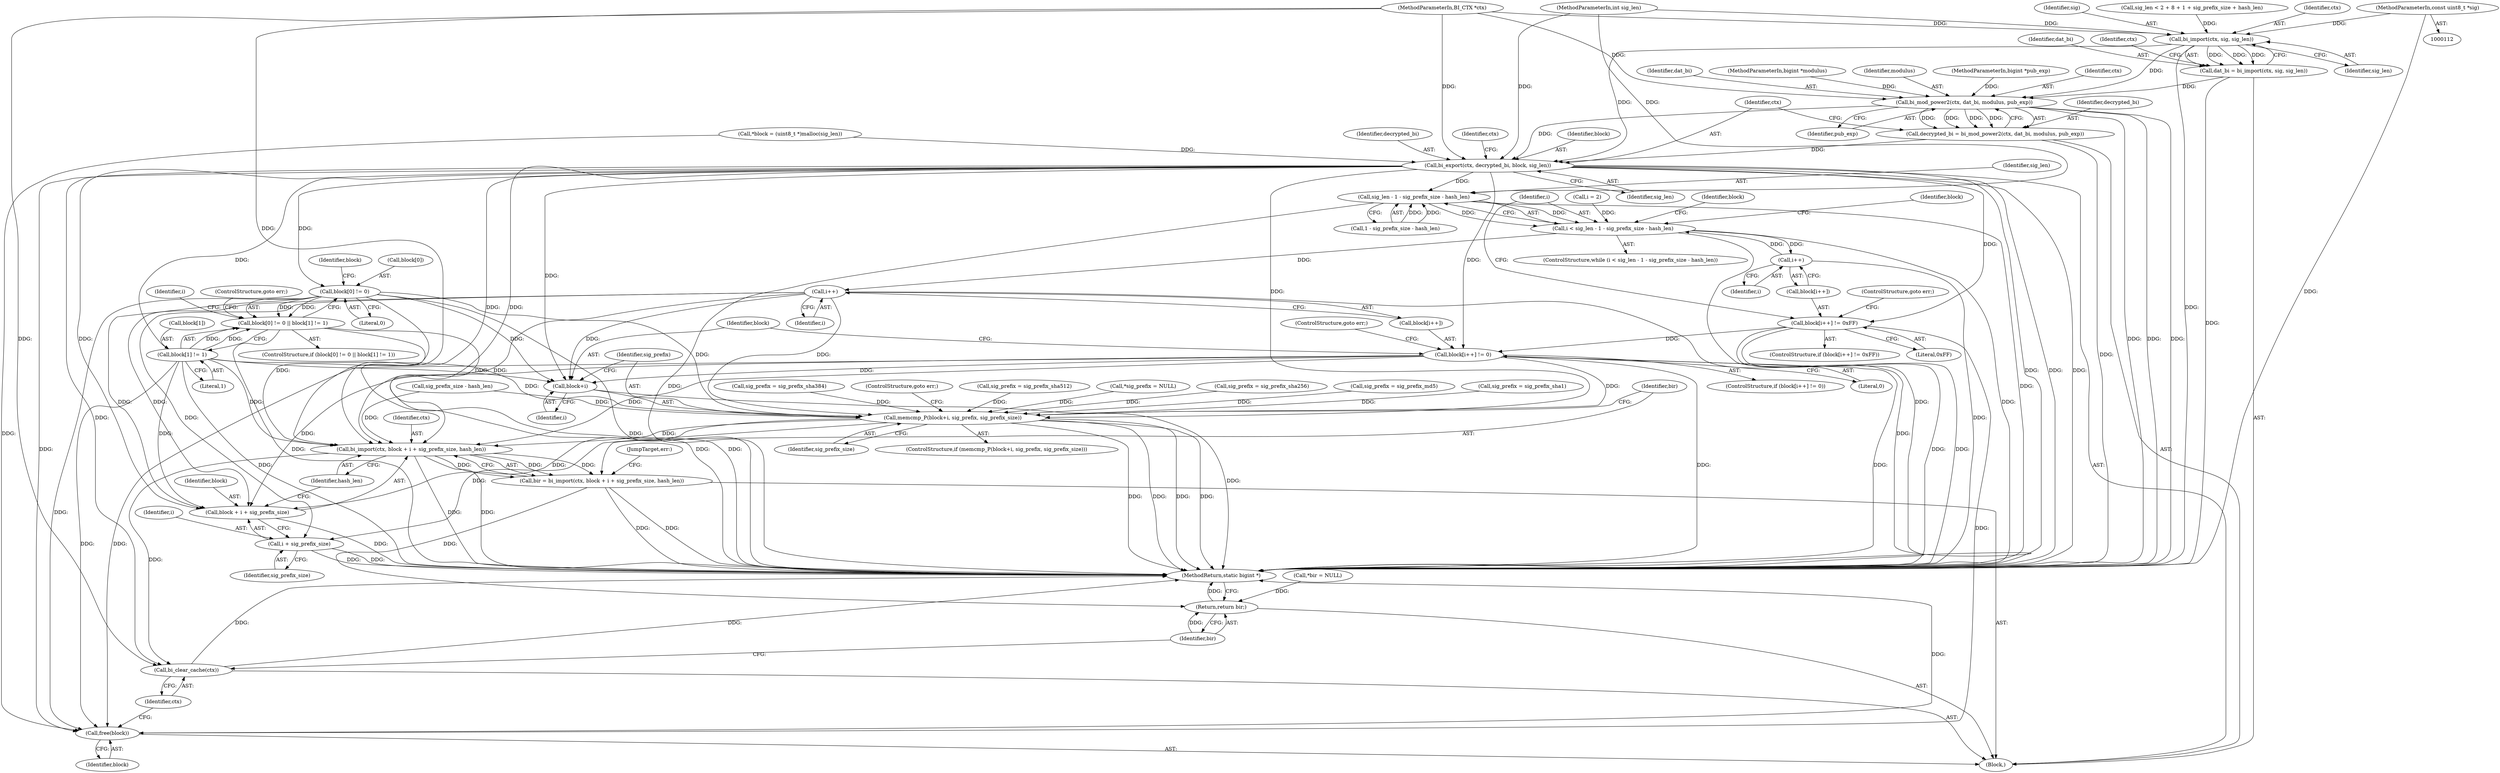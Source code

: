 digraph "0_axtls-8266_5efe2947ab45e81d84b5f707c51d1c64be52f36c_0@pointer" {
"1000114" [label="(MethodParameterIn,const uint8_t *sig)"];
"1000218" [label="(Call,bi_import(ctx, sig, sig_len))"];
"1000216" [label="(Call,dat_bi = bi_import(ctx, sig, sig_len))"];
"1000229" [label="(Call,bi_mod_power2(ctx, dat_bi, modulus, pub_exp))"];
"1000227" [label="(Call,decrypted_bi = bi_mod_power2(ctx, dat_bi, modulus, pub_exp))"];
"1000234" [label="(Call,bi_export(ctx, decrypted_bi, block, sig_len))"];
"1000246" [label="(Call,block[0] != 0)"];
"1000245" [label="(Call,block[0] != 0 || block[1] != 1)"];
"1000288" [label="(Call,memcmp_P(block+i, sig_prefix, sig_prefix_size))"];
"1000297" [label="(Call,bi_import(ctx, block + i + sig_prefix_size, hash_len))"];
"1000295" [label="(Call,bir = bi_import(ctx, block + i + sig_prefix_size, hash_len))"];
"1000310" [label="(Return,return bir;)"];
"1000308" [label="(Call,bi_clear_cache(ctx))"];
"1000299" [label="(Call,block + i + sig_prefix_size)"];
"1000301" [label="(Call,i + sig_prefix_size)"];
"1000289" [label="(Call,block+i)"];
"1000306" [label="(Call,free(block))"];
"1000251" [label="(Call,block[1] != 1)"];
"1000263" [label="(Call,sig_len - 1 - sig_prefix_size - hash_len)"];
"1000261" [label="(Call,i < sig_len - 1 - sig_prefix_size - hash_len)"];
"1000275" [label="(Call,i++)"];
"1000283" [label="(Call,i++)"];
"1000272" [label="(Call,block[i++] != 0xFF)"];
"1000280" [label="(Call,block[i++] != 0)"];
"1000204" [label="(Call,sig_len < 2 + 8 + 1 + sig_prefix_size + hash_len)"];
"1000296" [label="(Identifier,bir)"];
"1000257" [label="(Call,i = 2)"];
"1000217" [label="(Identifier,dat_bi)"];
"1000284" [label="(Identifier,i)"];
"1000297" [label="(Call,bi_import(ctx, block + i + sig_prefix_size, hash_len))"];
"1000255" [label="(Literal,1)"];
"1000304" [label="(Identifier,hash_len)"];
"1000150" [label="(Call,sig_prefix = sig_prefix_md5)"];
"1000228" [label="(Identifier,decrypted_bi)"];
"1000261" [label="(Call,i < sig_len - 1 - sig_prefix_size - hash_len)"];
"1000265" [label="(Call,1 - sig_prefix_size - hash_len)"];
"1000119" [label="(Block,)"];
"1000263" [label="(Call,sig_len - 1 - sig_prefix_size - hash_len)"];
"1000299" [label="(Call,block + i + sig_prefix_size)"];
"1000256" [label="(ControlStructure,goto err;)"];
"1000237" [label="(Identifier,block)"];
"1000278" [label="(ControlStructure,goto err;)"];
"1000285" [label="(Literal,0)"];
"1000227" [label="(Call,decrypted_bi = bi_mod_power2(ctx, dat_bi, modulus, pub_exp))"];
"1000238" [label="(Identifier,sig_len)"];
"1000311" [label="(Identifier,bir)"];
"1000159" [label="(Call,sig_prefix = sig_prefix_sha1)"];
"1000244" [label="(ControlStructure,if (block[0] != 0 || block[1] != 1))"];
"1000258" [label="(Identifier,i)"];
"1000251" [label="(Call,block[1] != 1)"];
"1000291" [label="(Identifier,i)"];
"1000219" [label="(Identifier,ctx)"];
"1000216" [label="(Call,dat_bi = bi_import(ctx, sig, sig_len))"];
"1000289" [label="(Call,block+i)"];
"1000177" [label="(Call,sig_prefix = sig_prefix_sha384)"];
"1000306" [label="(Call,free(block))"];
"1000293" [label="(Identifier,sig_prefix_size)"];
"1000224" [label="(Identifier,ctx)"];
"1000267" [label="(Call,sig_prefix_size - hash_len)"];
"1000277" [label="(Literal,0xFF)"];
"1000295" [label="(Call,bir = bi_import(ctx, block + i + sig_prefix_size, hash_len))"];
"1000124" [label="(Call,*bir = NULL)"];
"1000264" [label="(Identifier,sig_len)"];
"1000283" [label="(Call,i++)"];
"1000230" [label="(Identifier,ctx)"];
"1000290" [label="(Identifier,block)"];
"1000305" [label="(JumpTarget,err:)"];
"1000247" [label="(Call,block[0])"];
"1000246" [label="(Call,block[0] != 0)"];
"1000302" [label="(Identifier,i)"];
"1000253" [label="(Identifier,block)"];
"1000234" [label="(Call,bi_export(ctx, decrypted_bi, block, sig_len))"];
"1000218" [label="(Call,bi_import(ctx, sig, sig_len))"];
"1000303" [label="(Identifier,sig_prefix_size)"];
"1000279" [label="(ControlStructure,if (block[i++] != 0))"];
"1000250" [label="(Literal,0)"];
"1000310" [label="(Return,return bir;)"];
"1000280" [label="(Call,block[i++] != 0)"];
"1000312" [label="(MethodReturn,static bigint *)"];
"1000241" [label="(Identifier,ctx)"];
"1000221" [label="(Identifier,sig_len)"];
"1000281" [label="(Call,block[i++])"];
"1000260" [label="(ControlStructure,while (i < sig_len - 1 - sig_prefix_size - hash_len))"];
"1000309" [label="(Identifier,ctx)"];
"1000113" [label="(MethodParameterIn,BI_CTX *ctx)"];
"1000231" [label="(Identifier,dat_bi)"];
"1000117" [label="(MethodParameterIn,bigint *modulus)"];
"1000288" [label="(Call,memcmp_P(block+i, sig_prefix, sig_prefix_size))"];
"1000233" [label="(Identifier,pub_exp)"];
"1000301" [label="(Call,i + sig_prefix_size)"];
"1000307" [label="(Identifier,block)"];
"1000115" [label="(MethodParameterIn,int sig_len)"];
"1000282" [label="(Identifier,block)"];
"1000294" [label="(ControlStructure,goto err;)"];
"1000128" [label="(Call,*block = (uint8_t *)malloc(sig_len))"];
"1000274" [label="(Identifier,block)"];
"1000186" [label="(Call,sig_prefix = sig_prefix_sha512)"];
"1000235" [label="(Identifier,ctx)"];
"1000135" [label="(Call,*sig_prefix = NULL)"];
"1000232" [label="(Identifier,modulus)"];
"1000275" [label="(Call,i++)"];
"1000229" [label="(Call,bi_mod_power2(ctx, dat_bi, modulus, pub_exp))"];
"1000273" [label="(Call,block[i++])"];
"1000262" [label="(Identifier,i)"];
"1000286" [label="(ControlStructure,goto err;)"];
"1000245" [label="(Call,block[0] != 0 || block[1] != 1)"];
"1000236" [label="(Identifier,decrypted_bi)"];
"1000272" [label="(Call,block[i++] != 0xFF)"];
"1000271" [label="(ControlStructure,if (block[i++] != 0xFF))"];
"1000300" [label="(Identifier,block)"];
"1000114" [label="(MethodParameterIn,const uint8_t *sig)"];
"1000220" [label="(Identifier,sig)"];
"1000287" [label="(ControlStructure,if (memcmp_P(block+i, sig_prefix, sig_prefix_size)))"];
"1000298" [label="(Identifier,ctx)"];
"1000292" [label="(Identifier,sig_prefix)"];
"1000308" [label="(Call,bi_clear_cache(ctx))"];
"1000252" [label="(Call,block[1])"];
"1000276" [label="(Identifier,i)"];
"1000168" [label="(Call,sig_prefix = sig_prefix_sha256)"];
"1000118" [label="(MethodParameterIn,bigint *pub_exp)"];
"1000114" -> "1000112"  [label="AST: "];
"1000114" -> "1000312"  [label="DDG: "];
"1000114" -> "1000218"  [label="DDG: "];
"1000218" -> "1000216"  [label="AST: "];
"1000218" -> "1000221"  [label="CFG: "];
"1000219" -> "1000218"  [label="AST: "];
"1000220" -> "1000218"  [label="AST: "];
"1000221" -> "1000218"  [label="AST: "];
"1000216" -> "1000218"  [label="CFG: "];
"1000218" -> "1000312"  [label="DDG: "];
"1000218" -> "1000216"  [label="DDG: "];
"1000218" -> "1000216"  [label="DDG: "];
"1000218" -> "1000216"  [label="DDG: "];
"1000113" -> "1000218"  [label="DDG: "];
"1000204" -> "1000218"  [label="DDG: "];
"1000115" -> "1000218"  [label="DDG: "];
"1000218" -> "1000229"  [label="DDG: "];
"1000218" -> "1000234"  [label="DDG: "];
"1000216" -> "1000119"  [label="AST: "];
"1000217" -> "1000216"  [label="AST: "];
"1000224" -> "1000216"  [label="CFG: "];
"1000216" -> "1000312"  [label="DDG: "];
"1000216" -> "1000229"  [label="DDG: "];
"1000229" -> "1000227"  [label="AST: "];
"1000229" -> "1000233"  [label="CFG: "];
"1000230" -> "1000229"  [label="AST: "];
"1000231" -> "1000229"  [label="AST: "];
"1000232" -> "1000229"  [label="AST: "];
"1000233" -> "1000229"  [label="AST: "];
"1000227" -> "1000229"  [label="CFG: "];
"1000229" -> "1000312"  [label="DDG: "];
"1000229" -> "1000312"  [label="DDG: "];
"1000229" -> "1000312"  [label="DDG: "];
"1000229" -> "1000227"  [label="DDG: "];
"1000229" -> "1000227"  [label="DDG: "];
"1000229" -> "1000227"  [label="DDG: "];
"1000229" -> "1000227"  [label="DDG: "];
"1000113" -> "1000229"  [label="DDG: "];
"1000117" -> "1000229"  [label="DDG: "];
"1000118" -> "1000229"  [label="DDG: "];
"1000229" -> "1000234"  [label="DDG: "];
"1000227" -> "1000119"  [label="AST: "];
"1000228" -> "1000227"  [label="AST: "];
"1000235" -> "1000227"  [label="CFG: "];
"1000227" -> "1000312"  [label="DDG: "];
"1000227" -> "1000234"  [label="DDG: "];
"1000234" -> "1000119"  [label="AST: "];
"1000234" -> "1000238"  [label="CFG: "];
"1000235" -> "1000234"  [label="AST: "];
"1000236" -> "1000234"  [label="AST: "];
"1000237" -> "1000234"  [label="AST: "];
"1000238" -> "1000234"  [label="AST: "];
"1000241" -> "1000234"  [label="CFG: "];
"1000234" -> "1000312"  [label="DDG: "];
"1000234" -> "1000312"  [label="DDG: "];
"1000234" -> "1000312"  [label="DDG: "];
"1000113" -> "1000234"  [label="DDG: "];
"1000128" -> "1000234"  [label="DDG: "];
"1000115" -> "1000234"  [label="DDG: "];
"1000234" -> "1000246"  [label="DDG: "];
"1000234" -> "1000251"  [label="DDG: "];
"1000234" -> "1000263"  [label="DDG: "];
"1000234" -> "1000272"  [label="DDG: "];
"1000234" -> "1000280"  [label="DDG: "];
"1000234" -> "1000288"  [label="DDG: "];
"1000234" -> "1000289"  [label="DDG: "];
"1000234" -> "1000297"  [label="DDG: "];
"1000234" -> "1000297"  [label="DDG: "];
"1000234" -> "1000299"  [label="DDG: "];
"1000234" -> "1000306"  [label="DDG: "];
"1000234" -> "1000308"  [label="DDG: "];
"1000246" -> "1000245"  [label="AST: "];
"1000246" -> "1000250"  [label="CFG: "];
"1000247" -> "1000246"  [label="AST: "];
"1000250" -> "1000246"  [label="AST: "];
"1000253" -> "1000246"  [label="CFG: "];
"1000245" -> "1000246"  [label="CFG: "];
"1000246" -> "1000312"  [label="DDG: "];
"1000246" -> "1000245"  [label="DDG: "];
"1000246" -> "1000245"  [label="DDG: "];
"1000246" -> "1000288"  [label="DDG: "];
"1000246" -> "1000289"  [label="DDG: "];
"1000246" -> "1000297"  [label="DDG: "];
"1000246" -> "1000299"  [label="DDG: "];
"1000246" -> "1000306"  [label="DDG: "];
"1000245" -> "1000244"  [label="AST: "];
"1000245" -> "1000251"  [label="CFG: "];
"1000251" -> "1000245"  [label="AST: "];
"1000256" -> "1000245"  [label="CFG: "];
"1000258" -> "1000245"  [label="CFG: "];
"1000245" -> "1000312"  [label="DDG: "];
"1000245" -> "1000312"  [label="DDG: "];
"1000245" -> "1000312"  [label="DDG: "];
"1000251" -> "1000245"  [label="DDG: "];
"1000251" -> "1000245"  [label="DDG: "];
"1000288" -> "1000287"  [label="AST: "];
"1000288" -> "1000293"  [label="CFG: "];
"1000289" -> "1000288"  [label="AST: "];
"1000292" -> "1000288"  [label="AST: "];
"1000293" -> "1000288"  [label="AST: "];
"1000294" -> "1000288"  [label="CFG: "];
"1000296" -> "1000288"  [label="CFG: "];
"1000288" -> "1000312"  [label="DDG: "];
"1000288" -> "1000312"  [label="DDG: "];
"1000288" -> "1000312"  [label="DDG: "];
"1000288" -> "1000312"  [label="DDG: "];
"1000251" -> "1000288"  [label="DDG: "];
"1000280" -> "1000288"  [label="DDG: "];
"1000283" -> "1000288"  [label="DDG: "];
"1000177" -> "1000288"  [label="DDG: "];
"1000186" -> "1000288"  [label="DDG: "];
"1000150" -> "1000288"  [label="DDG: "];
"1000168" -> "1000288"  [label="DDG: "];
"1000159" -> "1000288"  [label="DDG: "];
"1000135" -> "1000288"  [label="DDG: "];
"1000267" -> "1000288"  [label="DDG: "];
"1000288" -> "1000297"  [label="DDG: "];
"1000288" -> "1000299"  [label="DDG: "];
"1000288" -> "1000301"  [label="DDG: "];
"1000297" -> "1000295"  [label="AST: "];
"1000297" -> "1000304"  [label="CFG: "];
"1000298" -> "1000297"  [label="AST: "];
"1000299" -> "1000297"  [label="AST: "];
"1000304" -> "1000297"  [label="AST: "];
"1000295" -> "1000297"  [label="CFG: "];
"1000297" -> "1000312"  [label="DDG: "];
"1000297" -> "1000312"  [label="DDG: "];
"1000297" -> "1000295"  [label="DDG: "];
"1000297" -> "1000295"  [label="DDG: "];
"1000297" -> "1000295"  [label="DDG: "];
"1000113" -> "1000297"  [label="DDG: "];
"1000251" -> "1000297"  [label="DDG: "];
"1000280" -> "1000297"  [label="DDG: "];
"1000283" -> "1000297"  [label="DDG: "];
"1000267" -> "1000297"  [label="DDG: "];
"1000297" -> "1000308"  [label="DDG: "];
"1000295" -> "1000119"  [label="AST: "];
"1000296" -> "1000295"  [label="AST: "];
"1000305" -> "1000295"  [label="CFG: "];
"1000295" -> "1000312"  [label="DDG: "];
"1000295" -> "1000312"  [label="DDG: "];
"1000295" -> "1000310"  [label="DDG: "];
"1000310" -> "1000119"  [label="AST: "];
"1000310" -> "1000311"  [label="CFG: "];
"1000311" -> "1000310"  [label="AST: "];
"1000312" -> "1000310"  [label="CFG: "];
"1000310" -> "1000312"  [label="DDG: "];
"1000311" -> "1000310"  [label="DDG: "];
"1000124" -> "1000310"  [label="DDG: "];
"1000308" -> "1000119"  [label="AST: "];
"1000308" -> "1000309"  [label="CFG: "];
"1000309" -> "1000308"  [label="AST: "];
"1000311" -> "1000308"  [label="CFG: "];
"1000308" -> "1000312"  [label="DDG: "];
"1000308" -> "1000312"  [label="DDG: "];
"1000113" -> "1000308"  [label="DDG: "];
"1000299" -> "1000301"  [label="CFG: "];
"1000300" -> "1000299"  [label="AST: "];
"1000301" -> "1000299"  [label="AST: "];
"1000304" -> "1000299"  [label="CFG: "];
"1000299" -> "1000312"  [label="DDG: "];
"1000251" -> "1000299"  [label="DDG: "];
"1000280" -> "1000299"  [label="DDG: "];
"1000283" -> "1000299"  [label="DDG: "];
"1000301" -> "1000303"  [label="CFG: "];
"1000302" -> "1000301"  [label="AST: "];
"1000303" -> "1000301"  [label="AST: "];
"1000301" -> "1000312"  [label="DDG: "];
"1000301" -> "1000312"  [label="DDG: "];
"1000283" -> "1000301"  [label="DDG: "];
"1000289" -> "1000291"  [label="CFG: "];
"1000290" -> "1000289"  [label="AST: "];
"1000291" -> "1000289"  [label="AST: "];
"1000292" -> "1000289"  [label="CFG: "];
"1000289" -> "1000312"  [label="DDG: "];
"1000251" -> "1000289"  [label="DDG: "];
"1000280" -> "1000289"  [label="DDG: "];
"1000283" -> "1000289"  [label="DDG: "];
"1000306" -> "1000119"  [label="AST: "];
"1000306" -> "1000307"  [label="CFG: "];
"1000307" -> "1000306"  [label="AST: "];
"1000309" -> "1000306"  [label="CFG: "];
"1000306" -> "1000312"  [label="DDG: "];
"1000272" -> "1000306"  [label="DDG: "];
"1000280" -> "1000306"  [label="DDG: "];
"1000251" -> "1000306"  [label="DDG: "];
"1000128" -> "1000306"  [label="DDG: "];
"1000251" -> "1000255"  [label="CFG: "];
"1000252" -> "1000251"  [label="AST: "];
"1000255" -> "1000251"  [label="AST: "];
"1000251" -> "1000312"  [label="DDG: "];
"1000263" -> "1000261"  [label="AST: "];
"1000263" -> "1000265"  [label="CFG: "];
"1000264" -> "1000263"  [label="AST: "];
"1000265" -> "1000263"  [label="AST: "];
"1000261" -> "1000263"  [label="CFG: "];
"1000263" -> "1000312"  [label="DDG: "];
"1000263" -> "1000312"  [label="DDG: "];
"1000263" -> "1000261"  [label="DDG: "];
"1000263" -> "1000261"  [label="DDG: "];
"1000115" -> "1000263"  [label="DDG: "];
"1000265" -> "1000263"  [label="DDG: "];
"1000265" -> "1000263"  [label="DDG: "];
"1000261" -> "1000260"  [label="AST: "];
"1000262" -> "1000261"  [label="AST: "];
"1000274" -> "1000261"  [label="CFG: "];
"1000282" -> "1000261"  [label="CFG: "];
"1000261" -> "1000312"  [label="DDG: "];
"1000261" -> "1000312"  [label="DDG: "];
"1000257" -> "1000261"  [label="DDG: "];
"1000275" -> "1000261"  [label="DDG: "];
"1000261" -> "1000275"  [label="DDG: "];
"1000261" -> "1000283"  [label="DDG: "];
"1000275" -> "1000273"  [label="AST: "];
"1000275" -> "1000276"  [label="CFG: "];
"1000276" -> "1000275"  [label="AST: "];
"1000273" -> "1000275"  [label="CFG: "];
"1000275" -> "1000312"  [label="DDG: "];
"1000283" -> "1000281"  [label="AST: "];
"1000283" -> "1000284"  [label="CFG: "];
"1000284" -> "1000283"  [label="AST: "];
"1000281" -> "1000283"  [label="CFG: "];
"1000283" -> "1000312"  [label="DDG: "];
"1000272" -> "1000271"  [label="AST: "];
"1000272" -> "1000277"  [label="CFG: "];
"1000273" -> "1000272"  [label="AST: "];
"1000277" -> "1000272"  [label="AST: "];
"1000262" -> "1000272"  [label="CFG: "];
"1000278" -> "1000272"  [label="CFG: "];
"1000272" -> "1000312"  [label="DDG: "];
"1000272" -> "1000312"  [label="DDG: "];
"1000272" -> "1000280"  [label="DDG: "];
"1000280" -> "1000279"  [label="AST: "];
"1000280" -> "1000285"  [label="CFG: "];
"1000281" -> "1000280"  [label="AST: "];
"1000285" -> "1000280"  [label="AST: "];
"1000286" -> "1000280"  [label="CFG: "];
"1000290" -> "1000280"  [label="CFG: "];
"1000280" -> "1000312"  [label="DDG: "];
"1000280" -> "1000312"  [label="DDG: "];
}
